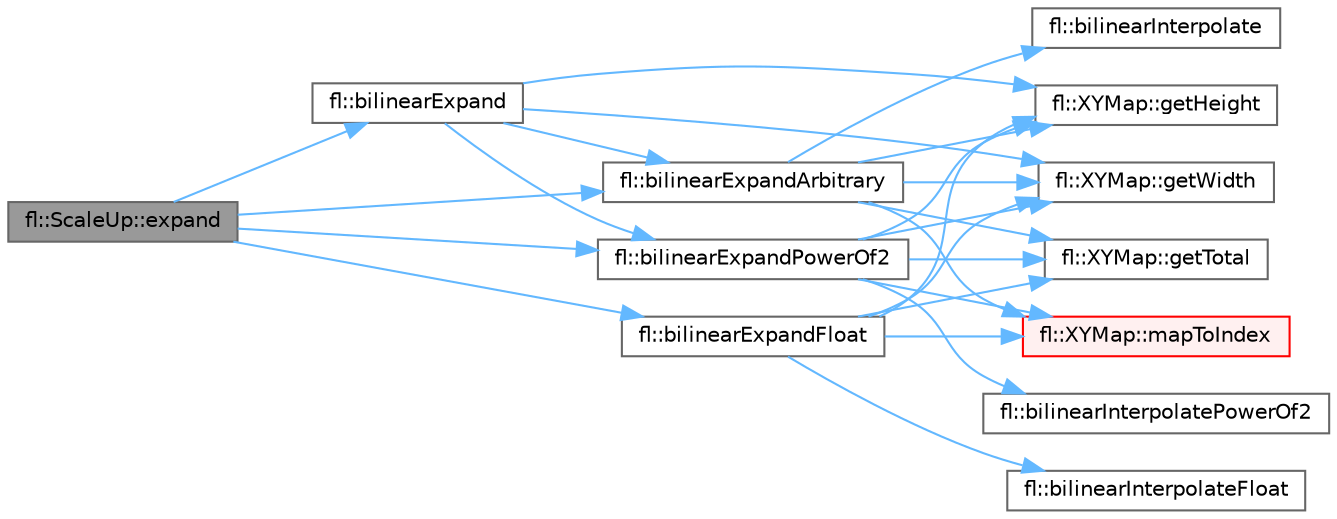 digraph "fl::ScaleUp::expand"
{
 // LATEX_PDF_SIZE
  bgcolor="transparent";
  edge [fontname=Helvetica,fontsize=10,labelfontname=Helvetica,labelfontsize=10];
  node [fontname=Helvetica,fontsize=10,shape=box,height=0.2,width=0.4];
  rankdir="LR";
  Node1 [id="Node000001",label="fl::ScaleUp::expand",height=0.2,width=0.4,color="gray40", fillcolor="grey60", style="filled", fontcolor="black",tooltip=" "];
  Node1 -> Node2 [id="edge1_Node000001_Node000002",color="steelblue1",style="solid",tooltip=" "];
  Node2 [id="Node000002",label="fl::bilinearExpand",height=0.2,width=0.4,color="grey40", fillcolor="white", style="filled",URL="$d4/d36/namespacefl.html#a521b1a75c2204adfdd48e82bec341de6",tooltip=" "];
  Node2 -> Node3 [id="edge2_Node000002_Node000003",color="steelblue1",style="solid",tooltip=" "];
  Node3 [id="Node000003",label="fl::bilinearExpandArbitrary",height=0.2,width=0.4,color="grey40", fillcolor="white", style="filled",URL="$d4/d36/namespacefl.html#aed039daa2110de9add4bdbeea4052a57",tooltip="Performs bilinear interpolation for upscaling an image."];
  Node3 -> Node4 [id="edge3_Node000003_Node000004",color="steelblue1",style="solid",tooltip=" "];
  Node4 [id="Node000004",label="fl::bilinearInterpolate",height=0.2,width=0.4,color="grey40", fillcolor="white", style="filled",URL="$d4/d36/namespacefl.html#a2e4fe67035df871b23df6b907ca338c8",tooltip=" "];
  Node3 -> Node5 [id="edge4_Node000003_Node000005",color="steelblue1",style="solid",tooltip=" "];
  Node5 [id="Node000005",label="fl::XYMap::getHeight",height=0.2,width=0.4,color="grey40", fillcolor="white", style="filled",URL="$d0/dce/classfl_1_1_x_y_map.html#abcc25dd0cecf6ebc8a7a97ddaf96e798",tooltip=" "];
  Node3 -> Node6 [id="edge5_Node000003_Node000006",color="steelblue1",style="solid",tooltip=" "];
  Node6 [id="Node000006",label="fl::XYMap::getTotal",height=0.2,width=0.4,color="grey40", fillcolor="white", style="filled",URL="$d0/dce/classfl_1_1_x_y_map.html#af55d7352857170df1d30ac1dc1991e68",tooltip=" "];
  Node3 -> Node7 [id="edge6_Node000003_Node000007",color="steelblue1",style="solid",tooltip=" "];
  Node7 [id="Node000007",label="fl::XYMap::getWidth",height=0.2,width=0.4,color="grey40", fillcolor="white", style="filled",URL="$d0/dce/classfl_1_1_x_y_map.html#a3a8ae645192828b625d3beb40672e9b8",tooltip=" "];
  Node3 -> Node8 [id="edge7_Node000003_Node000008",color="steelblue1",style="solid",tooltip=" "];
  Node8 [id="Node000008",label="fl::XYMap::mapToIndex",height=0.2,width=0.4,color="red", fillcolor="#FFF0F0", style="filled",URL="$d0/dce/classfl_1_1_x_y_map.html#aaeab9d4f2c66f6e681415479493578c2",tooltip=" "];
  Node2 -> Node11 [id="edge8_Node000002_Node000011",color="steelblue1",style="solid",tooltip=" "];
  Node11 [id="Node000011",label="fl::bilinearExpandPowerOf2",height=0.2,width=0.4,color="grey40", fillcolor="white", style="filled",URL="$d4/d36/namespacefl.html#af0b8ea13c33c033aa6bf8ede489a5c2a",tooltip="Performs bilinear interpolation for upscaling an image."];
  Node11 -> Node12 [id="edge9_Node000011_Node000012",color="steelblue1",style="solid",tooltip=" "];
  Node12 [id="Node000012",label="fl::bilinearInterpolatePowerOf2",height=0.2,width=0.4,color="grey40", fillcolor="white", style="filled",URL="$d4/d36/namespacefl.html#a31d30c7ed12b05422e7aa7f03c25fb07",tooltip=" "];
  Node11 -> Node5 [id="edge10_Node000011_Node000005",color="steelblue1",style="solid",tooltip=" "];
  Node11 -> Node6 [id="edge11_Node000011_Node000006",color="steelblue1",style="solid",tooltip=" "];
  Node11 -> Node7 [id="edge12_Node000011_Node000007",color="steelblue1",style="solid",tooltip=" "];
  Node11 -> Node8 [id="edge13_Node000011_Node000008",color="steelblue1",style="solid",tooltip=" "];
  Node2 -> Node5 [id="edge14_Node000002_Node000005",color="steelblue1",style="solid",tooltip=" "];
  Node2 -> Node7 [id="edge15_Node000002_Node000007",color="steelblue1",style="solid",tooltip=" "];
  Node1 -> Node3 [id="edge16_Node000001_Node000003",color="steelblue1",style="solid",tooltip=" "];
  Node1 -> Node13 [id="edge17_Node000001_Node000013",color="steelblue1",style="solid",tooltip=" "];
  Node13 [id="Node000013",label="fl::bilinearExpandFloat",height=0.2,width=0.4,color="grey40", fillcolor="white", style="filled",URL="$d4/d36/namespacefl.html#aa1458a6ef9b83a5c2550d8c3a87bc973",tooltip=" "];
  Node13 -> Node14 [id="edge18_Node000013_Node000014",color="steelblue1",style="solid",tooltip=" "];
  Node14 [id="Node000014",label="fl::bilinearInterpolateFloat",height=0.2,width=0.4,color="grey40", fillcolor="white", style="filled",URL="$d4/d36/namespacefl.html#adc9d7b1babde9b079710372109bd3ffb",tooltip=" "];
  Node13 -> Node5 [id="edge19_Node000013_Node000005",color="steelblue1",style="solid",tooltip=" "];
  Node13 -> Node6 [id="edge20_Node000013_Node000006",color="steelblue1",style="solid",tooltip=" "];
  Node13 -> Node7 [id="edge21_Node000013_Node000007",color="steelblue1",style="solid",tooltip=" "];
  Node13 -> Node8 [id="edge22_Node000013_Node000008",color="steelblue1",style="solid",tooltip=" "];
  Node1 -> Node11 [id="edge23_Node000001_Node000011",color="steelblue1",style="solid",tooltip=" "];
}
